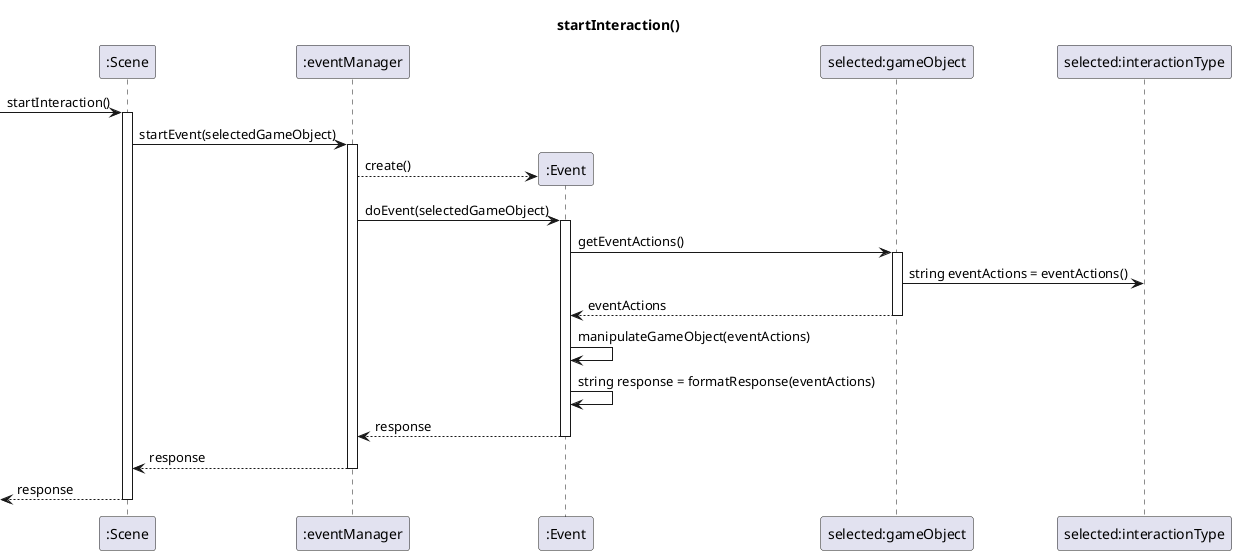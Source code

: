@startuml

title startInteraction()
[-> ":Scene" ++ : startInteraction()
":Scene" -> ":eventManager" ++ : startEvent(selectedGameObject)
":eventManager" --> ":Event" ** : create()
":eventManager" -> ":Event" ++: doEvent(selectedGameObject)
":Event" -> "selected:gameObject" ++: getEventActions()
"selected:gameObject" -> "selected:interactionType": string eventActions = eventActions()
return eventActions
":Event" -> ":Event": manipulateGameObject(eventActions)
":Event" -> ":Event": string response = formatResponse(eventActions)
return response 
return response
return response

@enduml